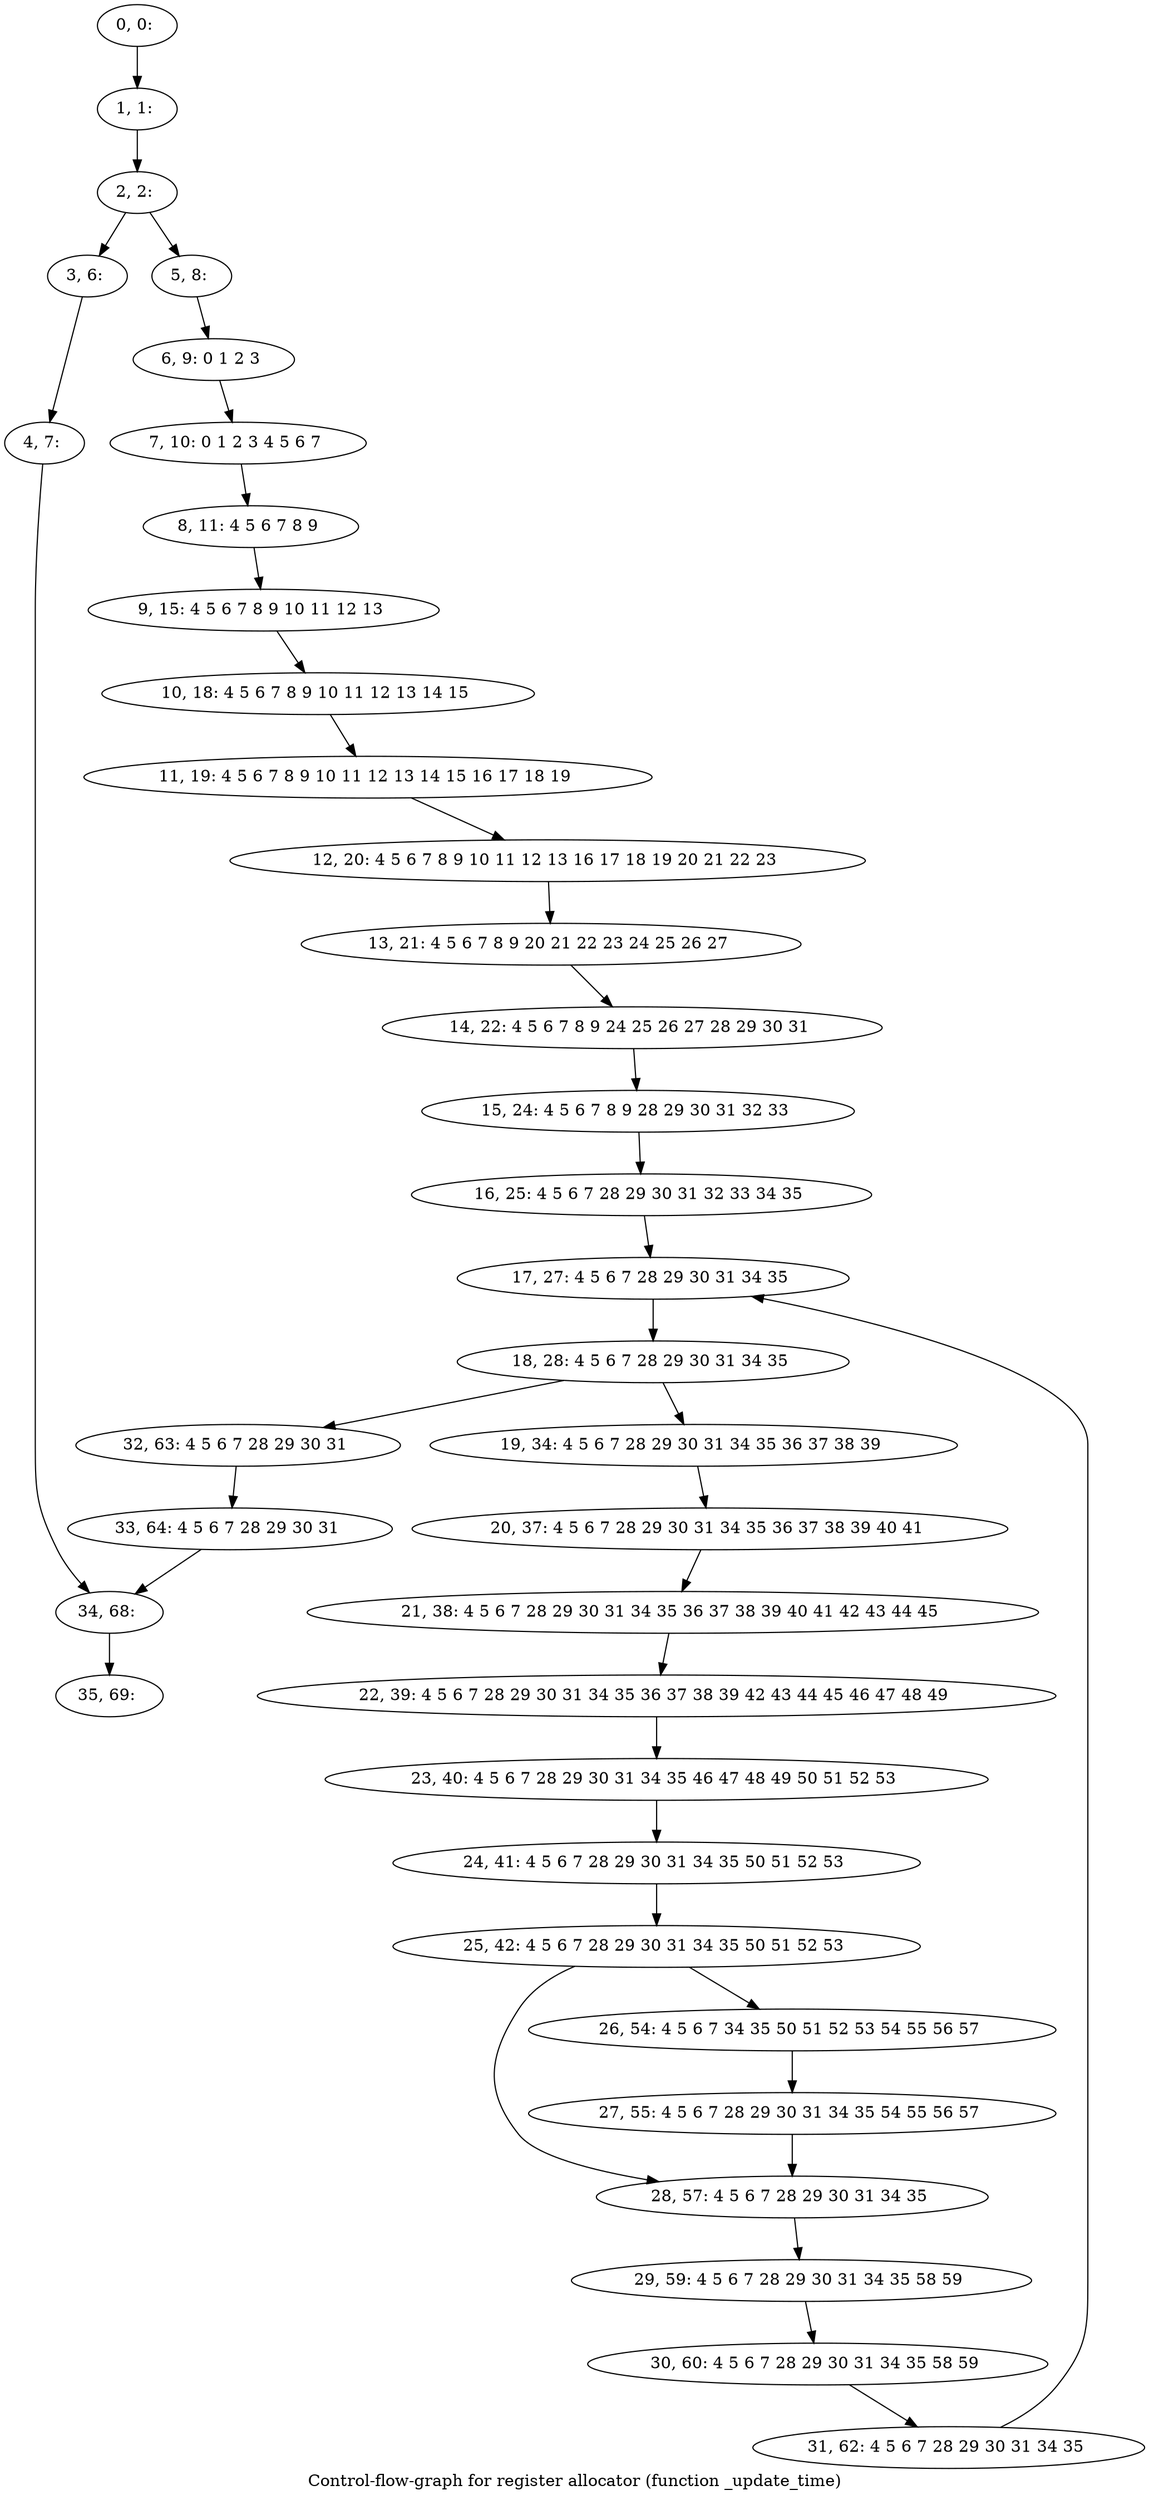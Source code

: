 digraph G {
graph [label="Control-flow-graph for register allocator (function _update_time)"]
0[label="0, 0: "];
1[label="1, 1: "];
2[label="2, 2: "];
3[label="3, 6: "];
4[label="4, 7: "];
5[label="5, 8: "];
6[label="6, 9: 0 1 2 3 "];
7[label="7, 10: 0 1 2 3 4 5 6 7 "];
8[label="8, 11: 4 5 6 7 8 9 "];
9[label="9, 15: 4 5 6 7 8 9 10 11 12 13 "];
10[label="10, 18: 4 5 6 7 8 9 10 11 12 13 14 15 "];
11[label="11, 19: 4 5 6 7 8 9 10 11 12 13 14 15 16 17 18 19 "];
12[label="12, 20: 4 5 6 7 8 9 10 11 12 13 16 17 18 19 20 21 22 23 "];
13[label="13, 21: 4 5 6 7 8 9 20 21 22 23 24 25 26 27 "];
14[label="14, 22: 4 5 6 7 8 9 24 25 26 27 28 29 30 31 "];
15[label="15, 24: 4 5 6 7 8 9 28 29 30 31 32 33 "];
16[label="16, 25: 4 5 6 7 28 29 30 31 32 33 34 35 "];
17[label="17, 27: 4 5 6 7 28 29 30 31 34 35 "];
18[label="18, 28: 4 5 6 7 28 29 30 31 34 35 "];
19[label="19, 34: 4 5 6 7 28 29 30 31 34 35 36 37 38 39 "];
20[label="20, 37: 4 5 6 7 28 29 30 31 34 35 36 37 38 39 40 41 "];
21[label="21, 38: 4 5 6 7 28 29 30 31 34 35 36 37 38 39 40 41 42 43 44 45 "];
22[label="22, 39: 4 5 6 7 28 29 30 31 34 35 36 37 38 39 42 43 44 45 46 47 48 49 "];
23[label="23, 40: 4 5 6 7 28 29 30 31 34 35 46 47 48 49 50 51 52 53 "];
24[label="24, 41: 4 5 6 7 28 29 30 31 34 35 50 51 52 53 "];
25[label="25, 42: 4 5 6 7 28 29 30 31 34 35 50 51 52 53 "];
26[label="26, 54: 4 5 6 7 34 35 50 51 52 53 54 55 56 57 "];
27[label="27, 55: 4 5 6 7 28 29 30 31 34 35 54 55 56 57 "];
28[label="28, 57: 4 5 6 7 28 29 30 31 34 35 "];
29[label="29, 59: 4 5 6 7 28 29 30 31 34 35 58 59 "];
30[label="30, 60: 4 5 6 7 28 29 30 31 34 35 58 59 "];
31[label="31, 62: 4 5 6 7 28 29 30 31 34 35 "];
32[label="32, 63: 4 5 6 7 28 29 30 31 "];
33[label="33, 64: 4 5 6 7 28 29 30 31 "];
34[label="34, 68: "];
35[label="35, 69: "];
0->1 ;
1->2 ;
2->3 ;
2->5 ;
3->4 ;
4->34 ;
5->6 ;
6->7 ;
7->8 ;
8->9 ;
9->10 ;
10->11 ;
11->12 ;
12->13 ;
13->14 ;
14->15 ;
15->16 ;
16->17 ;
17->18 ;
18->19 ;
18->32 ;
19->20 ;
20->21 ;
21->22 ;
22->23 ;
23->24 ;
24->25 ;
25->26 ;
25->28 ;
26->27 ;
27->28 ;
28->29 ;
29->30 ;
30->31 ;
31->17 ;
32->33 ;
33->34 ;
34->35 ;
}
